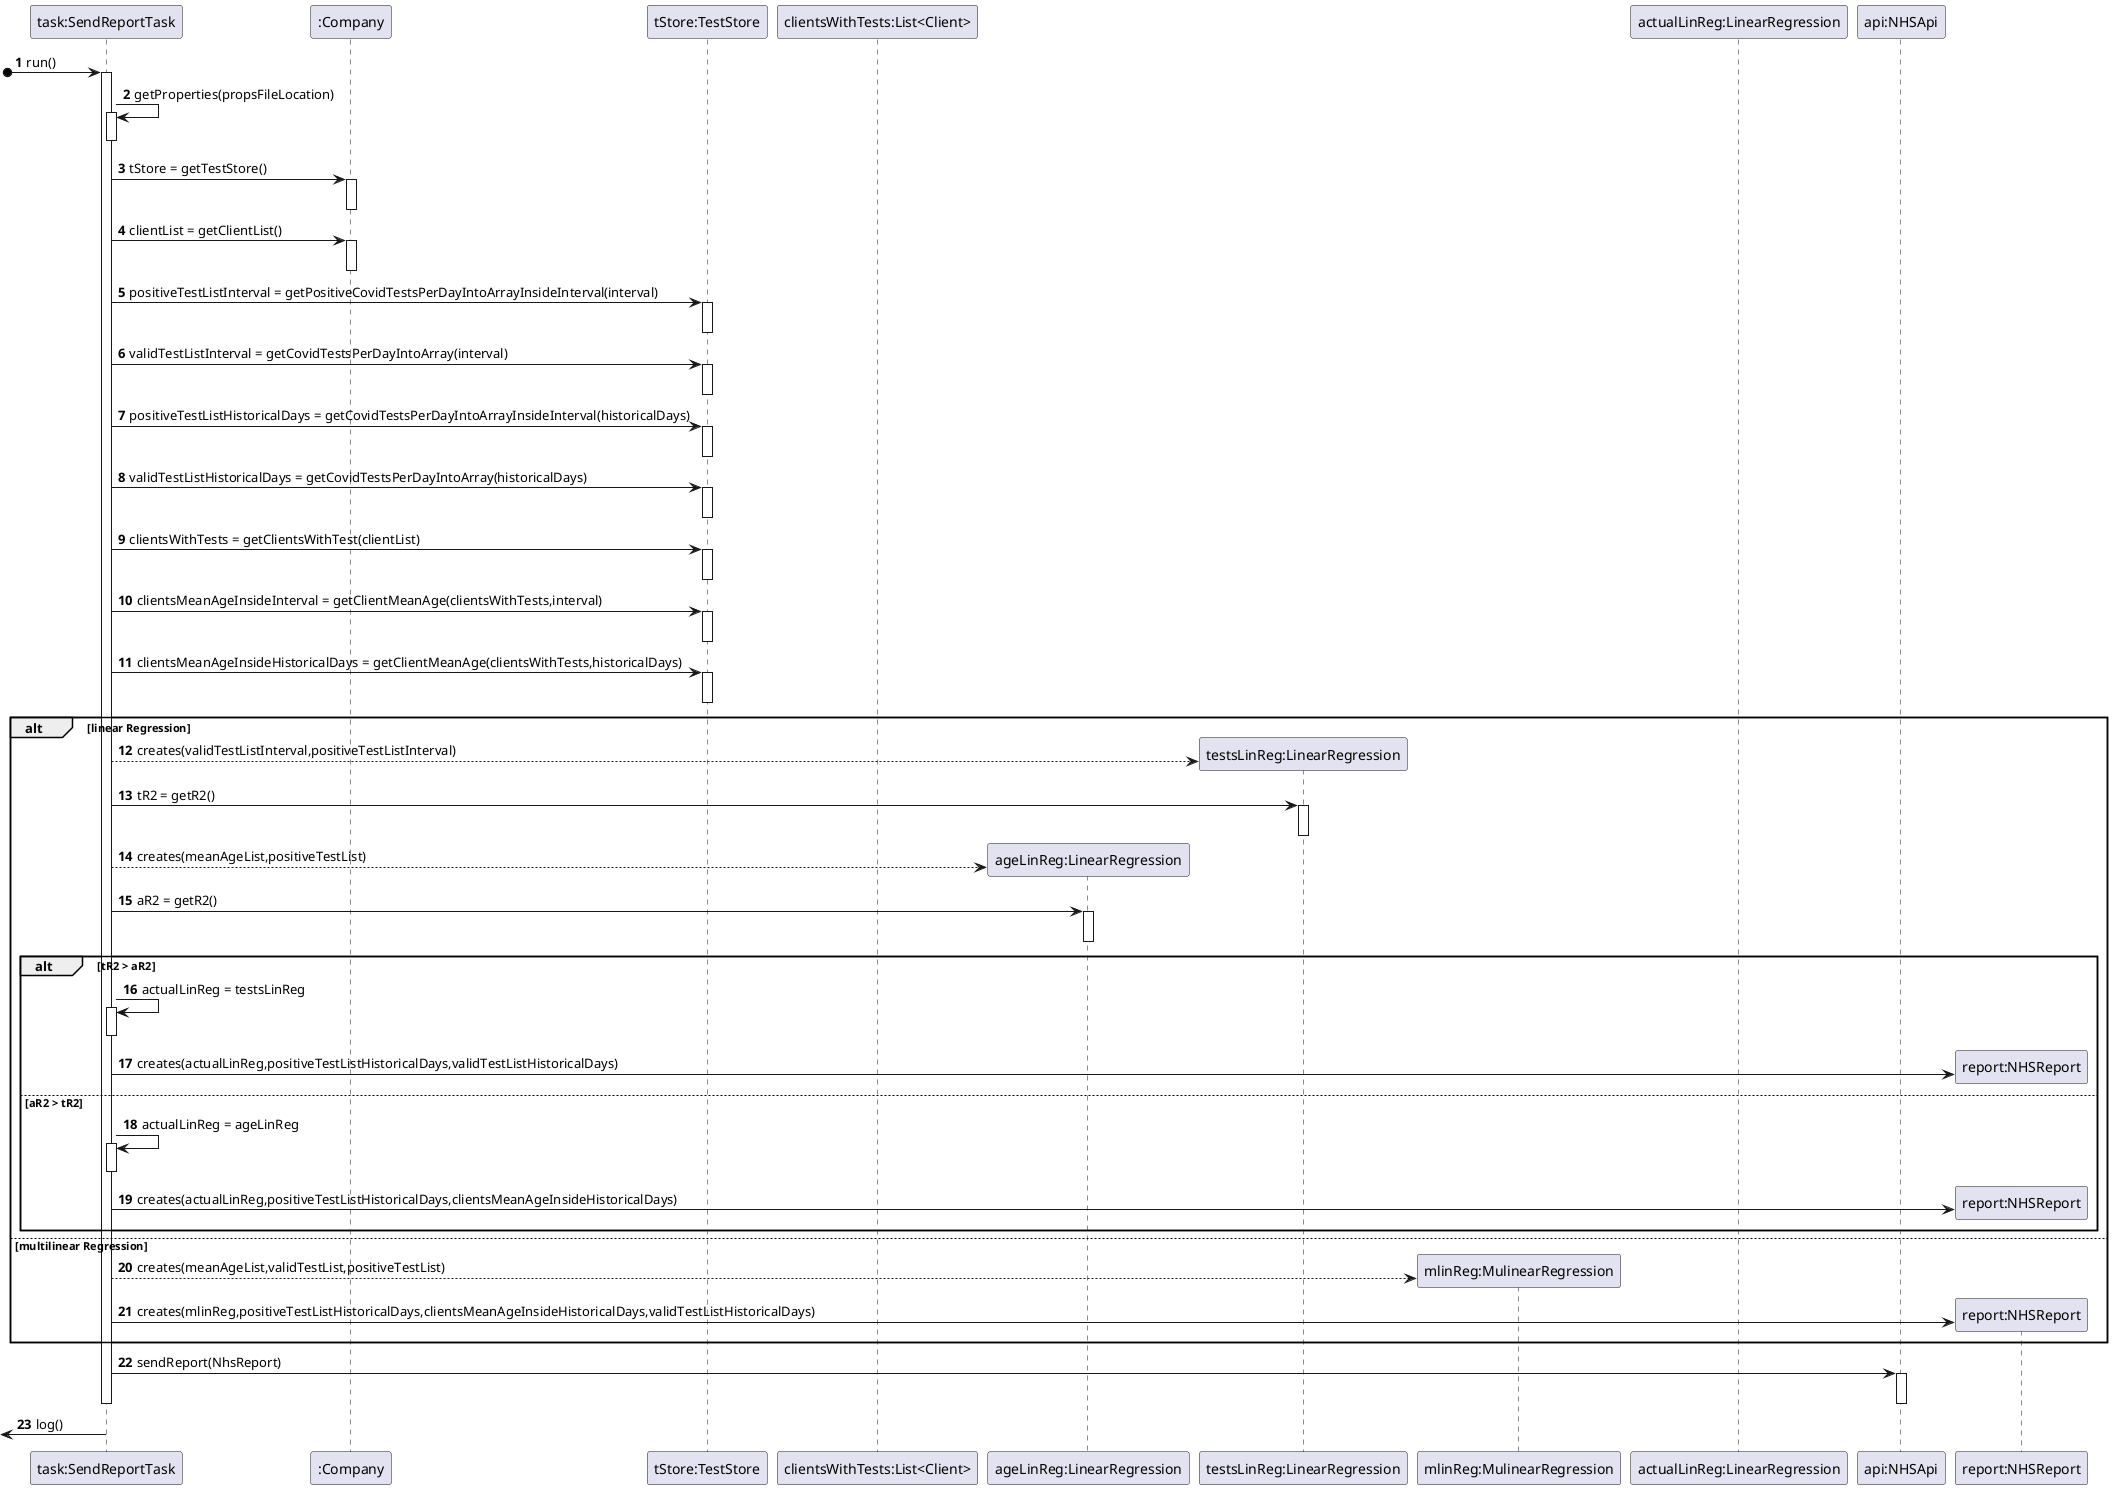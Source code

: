 @startuml
autonumber
participant "task:SendReportTask" as task
participant ":Company" as Comp
participant "tStore:TestStore" as tStore
participant "clientsWithTests:List<Client>"
participant "ageLinReg:LinearRegression" as linReg
participant "testsLinReg:LinearRegression" as tLinReg
participant "mlinReg:MulinearRegression" as mlinReg
participant "actualLinReg:LinearRegression"
participant "api:NHSApi" as api
participant "report:NHSReport" as report

[o-> task: run()
activate task

task -> task: getProperties(propsFileLocation)
activate task
deactivate task

task -> Comp: tStore = getTestStore()
activate Comp
deactivate


task -> Comp: clientList = getClientList()
activate Comp
deactivate Comp


task -> tStore: positiveTestListInterval = getPositiveCovidTestsPerDayIntoArrayInsideInterval(interval)
activate tStore
deactivate tStore

task -> tStore:validTestListInterval = getCovidTestsPerDayIntoArray(interval)
activate tStore
deactivate tStore

task -> tStore:positiveTestListHistoricalDays = getCovidTestsPerDayIntoArrayInsideInterval(historicalDays)
activate tStore
deactivate tStore

task -> tStore:validTestListHistoricalDays = getCovidTestsPerDayIntoArray(historicalDays)
activate tStore
deactivate tStore

task -> tStore: clientsWithTests = getClientsWithTest(clientList)
activate tStore
deactivate tStore

task -> tStore:clientsMeanAgeInsideInterval = getClientMeanAge(clientsWithTests,interval)
activate tStore
deactivate tStore

task -> tStore:clientsMeanAgeInsideHistoricalDays = getClientMeanAge(clientsWithTests,historicalDays)
activate tStore
deactivate tStore



alt linear Regression

    task --> tLinReg** : creates(validTestListInterval,positiveTestListInterval)

    task -> tLinReg: tR2 = getR2()
    activate tLinReg
    deactivate

    task --> linReg** : creates(meanAgeList,positiveTestList)
    task -> linReg: aR2 = getR2()
    activate linReg
    deactivate
    alt tR2 > aR2
       task -> task:actualLinReg = testsLinReg
       activate task
       deactivate

       task -> report**: creates(actualLinReg,positiveTestListHistoricalDays,validTestListHistoricalDays)

    else aR2 > tR2
        task -> task:actualLinReg = ageLinReg
        activate task
        deactivate

        task -> report**: creates(actualLinReg,positiveTestListHistoricalDays,clientsMeanAgeInsideHistoricalDays)

    end


else multilinear Regression
    task --> mlinReg**:creates(meanAgeList,validTestList,positiveTestList)
    task -> report**: creates(mlinReg,positiveTestListHistoricalDays,clientsMeanAgeInsideHistoricalDays,validTestListHistoricalDays)

end
activate task

task -> api: sendReport(NhsReport)
activate api
deactivate api
deactivate task
[<- task : log()
@enduml